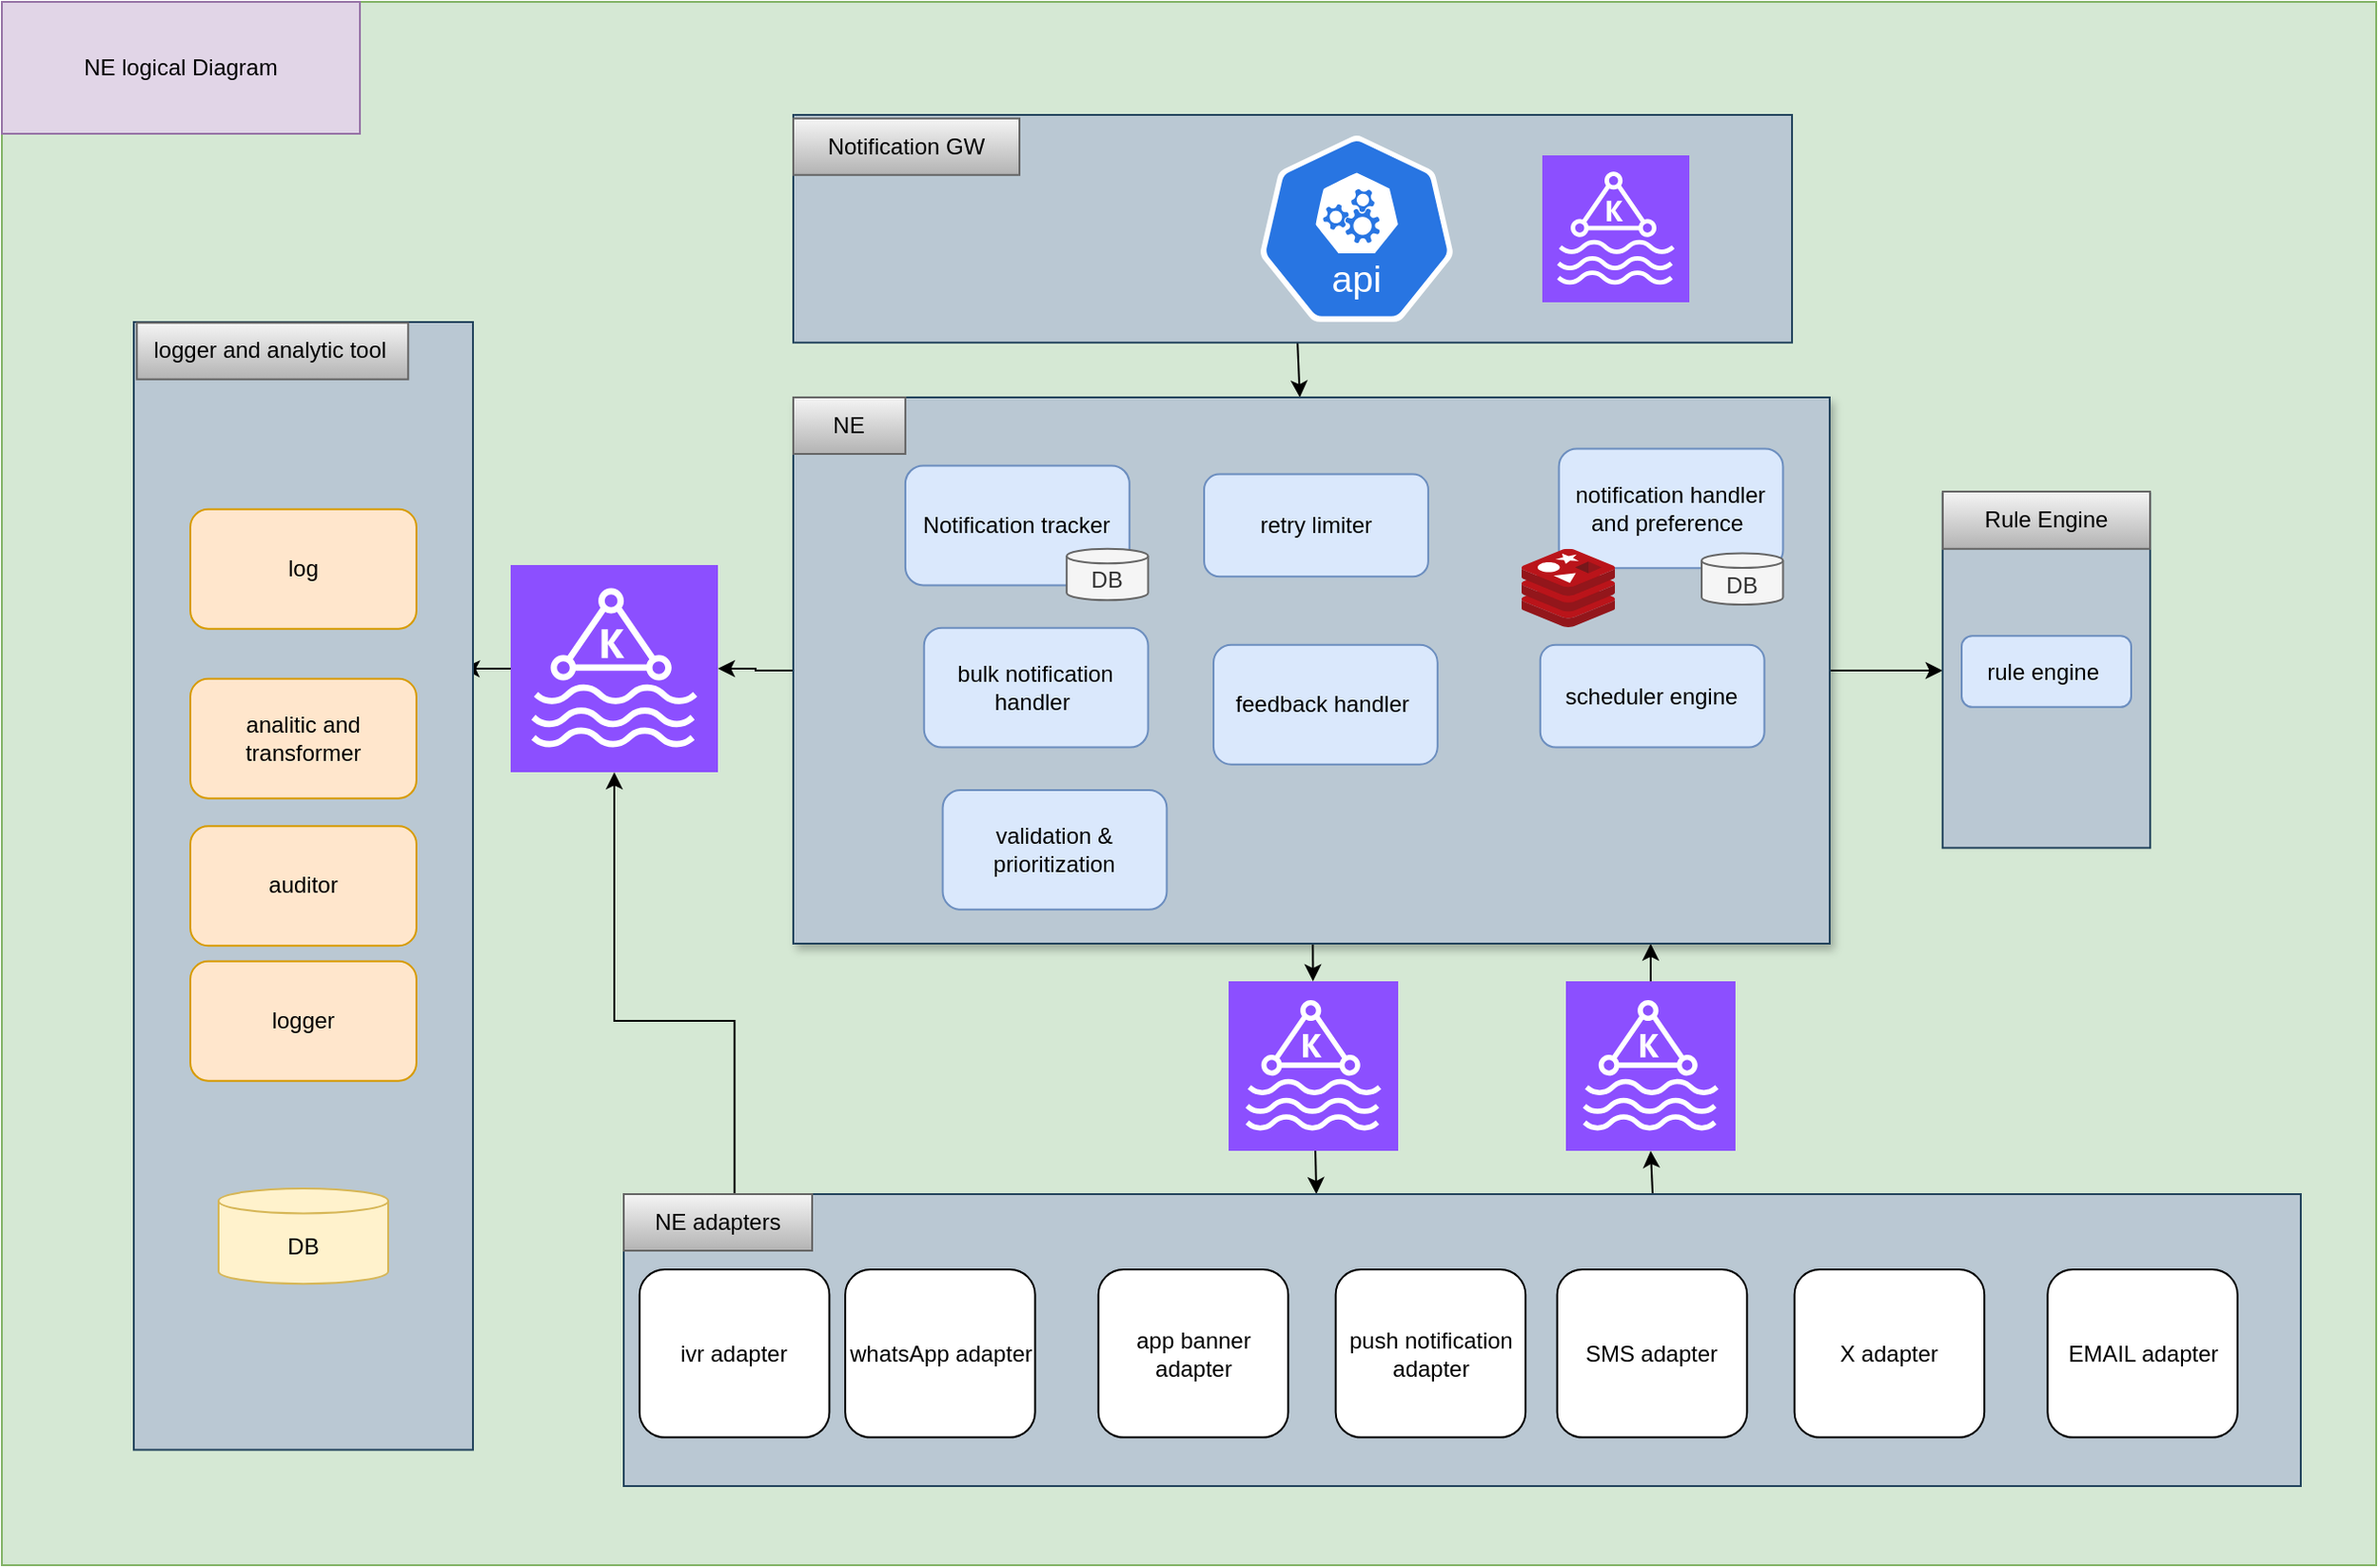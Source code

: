 <mxfile version="24.1.0" type="device" pages="2">
  <diagram id="VB_cwtCmDkAmUUglyBVI" name="Page-1">
    <mxGraphModel dx="2270" dy="1922" grid="1" gridSize="10" guides="1" tooltips="1" connect="1" arrows="1" fold="1" page="1" pageScale="1" pageWidth="850" pageHeight="1100" math="0" shadow="0">
      <root>
        <mxCell id="0" />
        <mxCell id="1" parent="0" />
        <mxCell id="EMb4-I_6_kkn3fWPd_vw-22" value="" style="rounded=0;whiteSpace=wrap;html=1;fillColor=#d5e8d4;strokeColor=#82b366;" vertex="1" parent="1">
          <mxGeometry x="-170" y="-160" width="1260" height="830" as="geometry" />
        </mxCell>
        <mxCell id="Jl6enZVRO5QKS4gQoOEq-31" style="edgeStyle=orthogonalEdgeStyle;rounded=0;orthogonalLoop=1;jettySize=auto;html=1;" parent="1" source="Jl6enZVRO5QKS4gQoOEq-17" target="k5IsuA1HqlK2e17zEIVk-4" edge="1">
          <mxGeometry relative="1" as="geometry">
            <mxPoint x="113" y="546.75" as="targetPoint" />
          </mxGeometry>
        </mxCell>
        <mxCell id="Jl6enZVRO5QKS4gQoOEq-33" style="rounded=0;orthogonalLoop=1;jettySize=auto;html=1;" parent="1" source="Jl6enZVRO5QKS4gQoOEq-1" target="k5IsuA1HqlK2e17zEIVk-5" edge="1">
          <mxGeometry relative="1" as="geometry">
            <mxPoint x="476.1" y="420" as="targetPoint" />
          </mxGeometry>
        </mxCell>
        <mxCell id="k5IsuA1HqlK2e17zEIVk-4" value="" style="sketch=0;points=[[0,0,0],[0.25,0,0],[0.5,0,0],[0.75,0,0],[1,0,0],[0,1,0],[0.25,1,0],[0.5,1,0],[0.75,1,0],[1,1,0],[0,0.25,0],[0,0.5,0],[0,0.75,0],[1,0.25,0],[1,0.5,0],[1,0.75,0]];outlineConnect=0;fontColor=#232F3E;fillColor=#8C4FFF;strokeColor=#ffffff;dashed=0;verticalLabelPosition=bottom;verticalAlign=top;align=center;html=1;fontSize=12;fontStyle=0;aspect=fixed;shape=mxgraph.aws4.resourceIcon;resIcon=mxgraph.aws4.managed_streaming_for_kafka;" parent="1" vertex="1">
          <mxGeometry x="100" y="139" width="110" height="110" as="geometry" />
        </mxCell>
        <mxCell id="k5IsuA1HqlK2e17zEIVk-5" value="" style="sketch=0;points=[[0,0,0],[0.25,0,0],[0.5,0,0],[0.75,0,0],[1,0,0],[0,1,0],[0.25,1,0],[0.5,1,0],[0.75,1,0],[1,1,0],[0,0.25,0],[0,0.5,0],[0,0.75,0],[1,0.25,0],[1,0.5,0],[1,0.75,0]];outlineConnect=0;fontColor=#232F3E;fillColor=#8C4FFF;strokeColor=#ffffff;dashed=0;verticalLabelPosition=bottom;verticalAlign=top;align=center;html=1;fontSize=12;fontStyle=0;aspect=fixed;shape=mxgraph.aws4.resourceIcon;resIcon=mxgraph.aws4.managed_streaming_for_kafka;" parent="1" vertex="1">
          <mxGeometry x="481" y="360" width="90" height="90" as="geometry" />
        </mxCell>
        <mxCell id="sZXREsJ2vSUkKhGYgaMQ-5" style="rounded=0;orthogonalLoop=1;jettySize=auto;html=1;" edge="1" parent="1" source="sZXREsJ2vSUkKhGYgaMQ-2" target="Jl6enZVRO5QKS4gQoOEq-1">
          <mxGeometry relative="1" as="geometry" />
        </mxCell>
        <mxCell id="sZXREsJ2vSUkKhGYgaMQ-9" style="rounded=0;orthogonalLoop=1;jettySize=auto;html=1;entryX=0.413;entryY=0;entryDx=0;entryDy=0;entryPerimeter=0;" edge="1" parent="1" source="k5IsuA1HqlK2e17zEIVk-5" target="Jl6enZVRO5QKS4gQoOEq-16">
          <mxGeometry relative="1" as="geometry" />
        </mxCell>
        <mxCell id="sZXREsJ2vSUkKhGYgaMQ-12" style="edgeStyle=orthogonalEdgeStyle;rounded=0;orthogonalLoop=1;jettySize=auto;html=1;entryX=0.693;entryY=0.97;entryDx=0;entryDy=0;entryPerimeter=0;" edge="1" parent="1" source="k5IsuA1HqlK2e17zEIVk-4" target="Jl6enZVRO5QKS4gQoOEq-12">
          <mxGeometry relative="1" as="geometry" />
        </mxCell>
        <mxCell id="EMb4-I_6_kkn3fWPd_vw-1" value="" style="endArrow=classic;html=1;rounded=0;exitX=0.5;exitY=0;exitDx=0;exitDy=0;entryX=0.5;entryY=1;entryDx=0;entryDy=0;entryPerimeter=0;" edge="1" parent="1" target="EMb4-I_6_kkn3fWPd_vw-2">
          <mxGeometry width="50" height="50" relative="1" as="geometry">
            <mxPoint x="710" y="560" as="sourcePoint" />
            <mxPoint x="710" y="480" as="targetPoint" />
          </mxGeometry>
        </mxCell>
        <mxCell id="EMb4-I_6_kkn3fWPd_vw-2" value="" style="sketch=0;points=[[0,0,0],[0.25,0,0],[0.5,0,0],[0.75,0,0],[1,0,0],[0,1,0],[0.25,1,0],[0.5,1,0],[0.75,1,0],[1,1,0],[0,0.25,0],[0,0.5,0],[0,0.75,0],[1,0.25,0],[1,0.5,0],[1,0.75,0]];outlineConnect=0;fontColor=#232F3E;fillColor=#8C4FFF;strokeColor=#ffffff;dashed=0;verticalLabelPosition=bottom;verticalAlign=top;align=center;html=1;fontSize=12;fontStyle=0;aspect=fixed;shape=mxgraph.aws4.resourceIcon;resIcon=mxgraph.aws4.managed_streaming_for_kafka;" vertex="1" parent="1">
          <mxGeometry x="660" y="360" width="90" height="90" as="geometry" />
        </mxCell>
        <mxCell id="EMb4-I_6_kkn3fWPd_vw-3" style="edgeStyle=orthogonalEdgeStyle;rounded=0;orthogonalLoop=1;jettySize=auto;html=1;entryX=0.827;entryY=1;entryDx=0;entryDy=0;entryPerimeter=0;" edge="1" parent="1" source="EMb4-I_6_kkn3fWPd_vw-2" target="Jl6enZVRO5QKS4gQoOEq-1">
          <mxGeometry relative="1" as="geometry" />
        </mxCell>
        <mxCell id="sZXREsJ2vSUkKhGYgaMQ-11" style="edgeStyle=orthogonalEdgeStyle;rounded=0;orthogonalLoop=1;jettySize=auto;html=1;exitX=0;exitY=0.5;exitDx=0;exitDy=0;" edge="1" parent="1" source="Jl6enZVRO5QKS4gQoOEq-1" target="k5IsuA1HqlK2e17zEIVk-4">
          <mxGeometry relative="1" as="geometry" />
        </mxCell>
        <mxCell id="EMb4-I_6_kkn3fWPd_vw-5" value="" style="group;fillColor=#f5f5f5;fontColor=#333333;strokeColor=#666666;" vertex="1" connectable="0" parent="1">
          <mxGeometry x="160" y="473" width="890" height="155" as="geometry" />
        </mxCell>
        <mxCell id="Jl6enZVRO5QKS4gQoOEq-16" value="" style="rounded=0;whiteSpace=wrap;html=1;fillColor=#bac8d3;strokeColor=#23445d;container=0;" parent="EMb4-I_6_kkn3fWPd_vw-5" vertex="1">
          <mxGeometry width="890" height="155" as="geometry" />
        </mxCell>
        <mxCell id="Jl6enZVRO5QKS4gQoOEq-17" value="ivr adapter" style="rounded=1;whiteSpace=wrap;html=1;container=0;" parent="EMb4-I_6_kkn3fWPd_vw-5" vertex="1">
          <mxGeometry x="8.4" y="40" width="100.75" height="89.17" as="geometry" />
        </mxCell>
        <mxCell id="Jl6enZVRO5QKS4gQoOEq-18" value="whatsApp adapter" style="rounded=1;whiteSpace=wrap;html=1;container=0;" parent="EMb4-I_6_kkn3fWPd_vw-5" vertex="1">
          <mxGeometry x="117.55" y="40" width="100.75" height="89.17" as="geometry" />
        </mxCell>
        <mxCell id="Jl6enZVRO5QKS4gQoOEq-19" value="app banner adapter" style="rounded=1;whiteSpace=wrap;html=1;container=0;" parent="EMb4-I_6_kkn3fWPd_vw-5" vertex="1">
          <mxGeometry x="251.89" y="40" width="100.75" height="89.17" as="geometry" />
        </mxCell>
        <mxCell id="Jl6enZVRO5QKS4gQoOEq-20" value="push notification adapter" style="rounded=1;whiteSpace=wrap;html=1;container=0;" parent="EMb4-I_6_kkn3fWPd_vw-5" vertex="1">
          <mxGeometry x="377.83" y="40" width="100.75" height="89.17" as="geometry" />
        </mxCell>
        <mxCell id="Jl6enZVRO5QKS4gQoOEq-21" value="SMS adapter" style="rounded=1;whiteSpace=wrap;html=1;container=0;" parent="EMb4-I_6_kkn3fWPd_vw-5" vertex="1">
          <mxGeometry x="495.38" y="40" width="100.75" height="89.17" as="geometry" />
        </mxCell>
        <mxCell id="Jl6enZVRO5QKS4gQoOEq-22" value="X adapter" style="rounded=1;whiteSpace=wrap;html=1;container=0;" parent="EMb4-I_6_kkn3fWPd_vw-5" vertex="1">
          <mxGeometry x="621.32" y="40" width="100.75" height="89.17" as="geometry" />
        </mxCell>
        <mxCell id="Jl6enZVRO5QKS4gQoOEq-23" value="EMAIL adapter" style="rounded=1;whiteSpace=wrap;html=1;container=0;" parent="EMb4-I_6_kkn3fWPd_vw-5" vertex="1">
          <mxGeometry x="755.66" y="40" width="100.75" height="89.17" as="geometry" />
        </mxCell>
        <mxCell id="sZXREsJ2vSUkKhGYgaMQ-13" value="NE adapters" style="text;html=1;align=center;verticalAlign=middle;whiteSpace=wrap;rounded=0;fillColor=#f5f5f5;gradientColor=#b3b3b3;strokeColor=#666666;container=0;" vertex="1" parent="EMb4-I_6_kkn3fWPd_vw-5">
          <mxGeometry width="100" height="30" as="geometry" />
        </mxCell>
        <mxCell id="EMb4-I_6_kkn3fWPd_vw-8" value="" style="group" vertex="1" connectable="0" parent="1">
          <mxGeometry x="-100.005" y="10.005" width="180" height="598.75" as="geometry" />
        </mxCell>
        <mxCell id="Jl6enZVRO5QKS4gQoOEq-12" value="" style="rounded=0;whiteSpace=wrap;html=1;rotation=-90;fillColor=#bac8d3;strokeColor=#23445d;shadow=0;glass=0;container=0;" parent="EMb4-I_6_kkn3fWPd_vw-8" vertex="1">
          <mxGeometry x="-209.375" y="209.375" width="598.75" height="180" as="geometry" />
        </mxCell>
        <mxCell id="k5IsuA1HqlK2e17zEIVk-7" value="analitic and transformer" style="rounded=1;whiteSpace=wrap;html=1;fillColor=#ffe6cc;strokeColor=#d79b00;container=0;" parent="EMb4-I_6_kkn3fWPd_vw-8" vertex="1">
          <mxGeometry x="30.005" y="189.375" width="120" height="63.438" as="geometry" />
        </mxCell>
        <mxCell id="k5IsuA1HqlK2e17zEIVk-18" value="auditor" style="rounded=1;whiteSpace=wrap;html=1;fillColor=#ffe6cc;strokeColor=#d79b00;container=0;" parent="EMb4-I_6_kkn3fWPd_vw-8" vertex="1">
          <mxGeometry x="30.005" y="267.655" width="120" height="63.438" as="geometry" />
        </mxCell>
        <mxCell id="k5IsuA1HqlK2e17zEIVk-19" value="logger" style="rounded=1;whiteSpace=wrap;html=1;fillColor=#ffe6cc;strokeColor=#d79b00;container=0;" parent="EMb4-I_6_kkn3fWPd_vw-8" vertex="1">
          <mxGeometry x="30.005" y="339.375" width="120" height="63.438" as="geometry" />
        </mxCell>
        <mxCell id="Jl6enZVRO5QKS4gQoOEq-36" value="DB" style="shape=cylinder3;whiteSpace=wrap;html=1;boundedLbl=1;backgroundOutline=1;size=6.615;fillColor=#fff2cc;strokeColor=#d6b656;container=0;" parent="EMb4-I_6_kkn3fWPd_vw-8" vertex="1">
          <mxGeometry x="45.01" y="459.99" width="90" height="50.62" as="geometry" />
        </mxCell>
        <mxCell id="sZXREsJ2vSUkKhGYgaMQ-8" value="logger and analytic tool&amp;nbsp;" style="text;html=1;align=center;verticalAlign=middle;whiteSpace=wrap;rounded=0;fillColor=#f5f5f5;gradientColor=#b3b3b3;strokeColor=#666666;container=0;" vertex="1" parent="EMb4-I_6_kkn3fWPd_vw-8">
          <mxGeometry x="1.625" y="0.375" width="144" height="30" as="geometry" />
        </mxCell>
        <mxCell id="sZXREsJ2vSUkKhGYgaMQ-15" value="log" style="rounded=1;whiteSpace=wrap;html=1;fillColor=#ffe6cc;strokeColor=#d79b00;container=0;" vertex="1" parent="EMb4-I_6_kkn3fWPd_vw-8">
          <mxGeometry x="30.005" y="99.375" width="120" height="63.438" as="geometry" />
        </mxCell>
        <mxCell id="EMb4-I_6_kkn3fWPd_vw-9" value="" style="group" vertex="1" connectable="0" parent="1">
          <mxGeometry x="250" y="-100" width="530" height="120.88" as="geometry" />
        </mxCell>
        <mxCell id="sZXREsJ2vSUkKhGYgaMQ-2" value="" style="rounded=0;whiteSpace=wrap;html=1;fillColor=#bac8d3;strokeColor=#23445d;container=0;" vertex="1" parent="EMb4-I_6_kkn3fWPd_vw-9">
          <mxGeometry width="530" height="120.88" as="geometry" />
        </mxCell>
        <mxCell id="k5IsuA1HqlK2e17zEIVk-1" value="" style="sketch=0;points=[[0,0,0],[0.25,0,0],[0.5,0,0],[0.75,0,0],[1,0,0],[0,1,0],[0.25,1,0],[0.5,1,0],[0.75,1,0],[1,1,0],[0,0.25,0],[0,0.5,0],[0,0.75,0],[1,0.25,0],[1,0.5,0],[1,0.75,0]];outlineConnect=0;fontColor=#232F3E;fillColor=#8C4FFF;strokeColor=#ffffff;dashed=0;verticalLabelPosition=bottom;verticalAlign=top;align=center;html=1;fontSize=12;fontStyle=0;aspect=fixed;shape=mxgraph.aws4.resourceIcon;resIcon=mxgraph.aws4.managed_streaming_for_kafka;container=0;" parent="EMb4-I_6_kkn3fWPd_vw-9" vertex="1">
          <mxGeometry x="397.5" y="21.44" width="78" height="78" as="geometry" />
        </mxCell>
        <mxCell id="k5IsuA1HqlK2e17zEIVk-3" value="" style="aspect=fixed;sketch=0;html=1;dashed=0;whitespace=wrap;fillColor=#2875E2;strokeColor=#ffffff;points=[[0.005,0.63,0],[0.1,0.2,0],[0.9,0.2,0],[0.5,0,0],[0.995,0.63,0],[0.72,0.99,0],[0.5,1,0],[0.28,0.99,0]];shape=mxgraph.kubernetes.icon2;kubernetesLabel=1;prIcon=api;container=0;" parent="EMb4-I_6_kkn3fWPd_vw-9" vertex="1">
          <mxGeometry x="247.5" y="11" width="103" height="98.88" as="geometry" />
        </mxCell>
        <mxCell id="sZXREsJ2vSUkKhGYgaMQ-3" value="Notification GW" style="text;html=1;align=center;verticalAlign=middle;whiteSpace=wrap;rounded=0;fillColor=#f5f5f5;strokeColor=#666666;gradientColor=#b3b3b3;container=0;" vertex="1" parent="EMb4-I_6_kkn3fWPd_vw-9">
          <mxGeometry y="1.88" width="120" height="30" as="geometry" />
        </mxCell>
        <mxCell id="sZXREsJ2vSUkKhGYgaMQ-10" style="rounded=0;orthogonalLoop=1;jettySize=auto;html=1;" edge="1" parent="1" source="Jl6enZVRO5QKS4gQoOEq-1" target="Jl6enZVRO5QKS4gQoOEq-2">
          <mxGeometry relative="1" as="geometry">
            <mxPoint x="890" y="195" as="targetPoint" />
          </mxGeometry>
        </mxCell>
        <mxCell id="EMb4-I_6_kkn3fWPd_vw-10" value="" style="group" vertex="1" connectable="0" parent="1">
          <mxGeometry x="250" y="50" width="550" height="290.0" as="geometry" />
        </mxCell>
        <mxCell id="Jl6enZVRO5QKS4gQoOEq-26" value="" style="group;rounded=0;glass=0;fillColor=#dae8fc;strokeColor=#6c8ebf;shadow=0;container=0;" parent="EMb4-I_6_kkn3fWPd_vw-10" vertex="1" connectable="0">
          <mxGeometry width="550" height="290" as="geometry" />
        </mxCell>
        <mxCell id="Jl6enZVRO5QKS4gQoOEq-1" value="" style="rounded=0;whiteSpace=wrap;html=1;strokeColor=#23445d;shadow=1;fillColor=#bac8d3;container=0;" parent="EMb4-I_6_kkn3fWPd_vw-10" vertex="1">
          <mxGeometry width="550" height="290.0" as="geometry" />
        </mxCell>
        <mxCell id="Jl6enZVRO5QKS4gQoOEq-6" value="retry limiter" style="rounded=1;whiteSpace=wrap;html=1;fillColor=#dae8fc;strokeColor=#6c8ebf;container=0;" parent="EMb4-I_6_kkn3fWPd_vw-10" vertex="1">
          <mxGeometry x="218.018" y="40.781" width="118.919" height="54.375" as="geometry" />
        </mxCell>
        <mxCell id="Jl6enZVRO5QKS4gQoOEq-7" value="notification handler and preference&amp;nbsp;" style="rounded=1;whiteSpace=wrap;html=1;fillColor=#dae8fc;strokeColor=#6c8ebf;container=0;" parent="EMb4-I_6_kkn3fWPd_vw-10" vertex="1">
          <mxGeometry x="406.306" y="27.188" width="118.919" height="63.438" as="geometry" />
        </mxCell>
        <mxCell id="Jl6enZVRO5QKS4gQoOEq-8" value="scheduler engine" style="rounded=1;whiteSpace=wrap;html=1;fillColor=#dae8fc;strokeColor=#6c8ebf;container=0;" parent="EMb4-I_6_kkn3fWPd_vw-10" vertex="1">
          <mxGeometry x="396.396" y="131.406" width="118.919" height="54.375" as="geometry" />
        </mxCell>
        <mxCell id="Jl6enZVRO5QKS4gQoOEq-10" value="feedback handler&amp;nbsp;" style="rounded=1;whiteSpace=wrap;html=1;fillColor=#dae8fc;strokeColor=#6c8ebf;container=0;" parent="EMb4-I_6_kkn3fWPd_vw-10" vertex="1">
          <mxGeometry x="222.973" y="131.406" width="118.919" height="63.438" as="geometry" />
        </mxCell>
        <mxCell id="Jl6enZVRO5QKS4gQoOEq-11" value="Notification tracker" style="rounded=1;whiteSpace=wrap;html=1;fillColor=#dae8fc;strokeColor=#6c8ebf;container=0;" parent="EMb4-I_6_kkn3fWPd_vw-10" vertex="1">
          <mxGeometry x="59.459" y="36.25" width="118.919" height="63.438" as="geometry" />
        </mxCell>
        <mxCell id="Jl6enZVRO5QKS4gQoOEq-13" value="bulk notification handler&amp;nbsp;" style="rounded=1;whiteSpace=wrap;html=1;fillColor=#dae8fc;strokeColor=#6c8ebf;container=0;" parent="EMb4-I_6_kkn3fWPd_vw-10" vertex="1">
          <mxGeometry x="69.369" y="122.344" width="118.919" height="63.438" as="geometry" />
        </mxCell>
        <mxCell id="Jl6enZVRO5QKS4gQoOEq-14" value="validation &amp;amp; prioritization" style="rounded=1;whiteSpace=wrap;html=1;fillColor=#dae8fc;strokeColor=#6c8ebf;container=0;" parent="EMb4-I_6_kkn3fWPd_vw-10" vertex="1">
          <mxGeometry x="79.279" y="208.438" width="118.919" height="63.438" as="geometry" />
        </mxCell>
        <mxCell id="k5IsuA1HqlK2e17zEIVk-20" value="" style="image;sketch=0;aspect=fixed;html=1;points=[];align=center;fontSize=12;image=img/lib/mscae/Cache_Redis_Product.svg;container=0;" parent="EMb4-I_6_kkn3fWPd_vw-10" vertex="1">
          <mxGeometry x="386.486" y="80.34" width="49.55" height="41.622" as="geometry" />
        </mxCell>
        <mxCell id="sZXREsJ2vSUkKhGYgaMQ-6" value="NE" style="text;html=1;align=center;verticalAlign=middle;whiteSpace=wrap;rounded=0;fillColor=#f5f5f5;gradientColor=#b3b3b3;strokeColor=#666666;container=0;" vertex="1" parent="EMb4-I_6_kkn3fWPd_vw-10">
          <mxGeometry width="59.459" height="30" as="geometry" />
        </mxCell>
        <mxCell id="Jl6enZVRO5QKS4gQoOEq-35" value="DB" style="shape=cylinder3;whiteSpace=wrap;html=1;boundedLbl=1;backgroundOutline=1;size=3.88;fillColor=#f5f5f5;strokeColor=#666666;fontColor=#333333;container=0;" parent="EMb4-I_6_kkn3fWPd_vw-10" vertex="1">
          <mxGeometry x="482.03" y="82.71" width="43.2" height="27.29" as="geometry" />
        </mxCell>
        <mxCell id="EMb4-I_6_kkn3fWPd_vw-19" value="DB" style="shape=cylinder3;whiteSpace=wrap;html=1;boundedLbl=1;backgroundOutline=1;size=3.88;fillColor=#f5f5f5;strokeColor=#666666;fontColor=#333333;container=0;" vertex="1" parent="EMb4-I_6_kkn3fWPd_vw-10">
          <mxGeometry x="145.09" y="80.34" width="43.2" height="27.29" as="geometry" />
        </mxCell>
        <mxCell id="Jl6enZVRO5QKS4gQoOEq-2" value="" style="rounded=0;whiteSpace=wrap;html=1;rotation=-90;fillColor=#bac8d3;strokeColor=#23445d;container=0;" parent="1" vertex="1">
          <mxGeometry x="820.82" y="139.9" width="188.36" height="110.19" as="geometry" />
        </mxCell>
        <mxCell id="Jl6enZVRO5QKS4gQoOEq-9" value="rule engine&amp;nbsp;" style="rounded=1;whiteSpace=wrap;html=1;fillColor=#dae8fc;strokeColor=#6c8ebf;container=0;" parent="1" vertex="1">
          <mxGeometry x="870" y="176.62" width="90" height="37.78" as="geometry" />
        </mxCell>
        <mxCell id="sZXREsJ2vSUkKhGYgaMQ-14" value="Rule Engine" style="text;html=1;align=center;verticalAlign=middle;whiteSpace=wrap;rounded=0;fillColor=#f5f5f5;strokeColor=#666666;container=0;gradientColor=#b3b3b3;" vertex="1" parent="1">
          <mxGeometry x="860" y="100" width="110" height="30.4" as="geometry" />
        </mxCell>
        <mxCell id="EMb4-I_6_kkn3fWPd_vw-23" value="NE logical Diagram" style="text;html=1;align=center;verticalAlign=middle;whiteSpace=wrap;rounded=0;fillColor=#e1d5e7;strokeColor=#9673a6;" vertex="1" parent="1">
          <mxGeometry x="-170" y="-160" width="190" height="70" as="geometry" />
        </mxCell>
      </root>
    </mxGraphModel>
  </diagram>
  <diagram id="LpZVj1zWusFaGjmq1dO1" name="Page-2">
    <mxGraphModel dx="3432" dy="2595" grid="1" gridSize="10" guides="1" tooltips="1" connect="1" arrows="1" fold="1" page="1" pageScale="1" pageWidth="850" pageHeight="1100" math="0" shadow="0">
      <root>
        <mxCell id="0" />
        <mxCell id="1" parent="0" />
        <mxCell id="NulfKXKr91ndDf2pSUQ9-1" style="rounded=0;orthogonalLoop=1;jettySize=auto;html=1;" parent="1" source="NulfKXKr91ndDf2pSUQ9-15" target="NulfKXKr91ndDf2pSUQ9-25" edge="1">
          <mxGeometry relative="1" as="geometry" />
        </mxCell>
        <mxCell id="NulfKXKr91ndDf2pSUQ9-2" value="API -kafka" style="rounded=1;whiteSpace=wrap;html=1;fillColor=#fff2cc;strokeColor=#d6b656;" parent="1" vertex="1">
          <mxGeometry x="200" y="-30" width="610" height="60" as="geometry" />
        </mxCell>
        <mxCell id="NulfKXKr91ndDf2pSUQ9-3" style="rounded=0;orthogonalLoop=1;jettySize=auto;html=1;entryX=0.569;entryY=-0.006;entryDx=0;entryDy=0;entryPerimeter=0;" parent="1" source="NulfKXKr91ndDf2pSUQ9-2" target="NulfKXKr91ndDf2pSUQ9-15" edge="1">
          <mxGeometry relative="1" as="geometry" />
        </mxCell>
        <mxCell id="NulfKXKr91ndDf2pSUQ9-4" value="analytic tool and logger" style="rounded=1;whiteSpace=wrap;html=1;rotation=-90;fillColor=#ffe6cc;strokeColor=#d79b00;" parent="1" vertex="1">
          <mxGeometry x="-341.87" y="281.88" width="598.75" height="100" as="geometry" />
        </mxCell>
        <mxCell id="NulfKXKr91ndDf2pSUQ9-5" value="" style="group;fillColor=#d5e8d4;strokeColor=#82b366;" parent="1" vertex="1" connectable="0">
          <mxGeometry x="190" y="505" width="890" height="90" as="geometry" />
        </mxCell>
        <mxCell id="NulfKXKr91ndDf2pSUQ9-6" value="" style="rounded=1;whiteSpace=wrap;html=1;fillColor=#d5e8d4;strokeColor=#82b366;" parent="NulfKXKr91ndDf2pSUQ9-5" vertex="1">
          <mxGeometry width="890" height="90" as="geometry" />
        </mxCell>
        <mxCell id="NulfKXKr91ndDf2pSUQ9-7" value="ivr adapter" style="rounded=1;whiteSpace=wrap;html=1;" parent="NulfKXKr91ndDf2pSUQ9-5" vertex="1">
          <mxGeometry x="8.396" y="15" width="100.755" height="60" as="geometry" />
        </mxCell>
        <mxCell id="NulfKXKr91ndDf2pSUQ9-8" value="whatsApp adapter" style="rounded=1;whiteSpace=wrap;html=1;" parent="NulfKXKr91ndDf2pSUQ9-5" vertex="1">
          <mxGeometry x="117.547" y="15" width="100.755" height="60" as="geometry" />
        </mxCell>
        <mxCell id="NulfKXKr91ndDf2pSUQ9-9" value="app banner adapter" style="rounded=1;whiteSpace=wrap;html=1;" parent="NulfKXKr91ndDf2pSUQ9-5" vertex="1">
          <mxGeometry x="251.887" y="15" width="100.755" height="60" as="geometry" />
        </mxCell>
        <mxCell id="NulfKXKr91ndDf2pSUQ9-10" value="push notification adapter" style="rounded=1;whiteSpace=wrap;html=1;" parent="NulfKXKr91ndDf2pSUQ9-5" vertex="1">
          <mxGeometry x="377.83" y="15" width="100.755" height="60" as="geometry" />
        </mxCell>
        <mxCell id="NulfKXKr91ndDf2pSUQ9-11" value="SMS adapter" style="rounded=1;whiteSpace=wrap;html=1;" parent="NulfKXKr91ndDf2pSUQ9-5" vertex="1">
          <mxGeometry x="495.377" y="15" width="100.755" height="60" as="geometry" />
        </mxCell>
        <mxCell id="NulfKXKr91ndDf2pSUQ9-12" value="EMAIL adapter" style="rounded=1;whiteSpace=wrap;html=1;" parent="NulfKXKr91ndDf2pSUQ9-5" vertex="1">
          <mxGeometry x="621.321" y="15" width="100.755" height="60" as="geometry" />
        </mxCell>
        <mxCell id="NulfKXKr91ndDf2pSUQ9-13" value="EMAIL adapter" style="rounded=1;whiteSpace=wrap;html=1;" parent="NulfKXKr91ndDf2pSUQ9-5" vertex="1">
          <mxGeometry x="755.66" y="15" width="100.755" height="60" as="geometry" />
        </mxCell>
        <mxCell id="NulfKXKr91ndDf2pSUQ9-14" value="" style="group" parent="1" vertex="1" connectable="0">
          <mxGeometry x="200" y="80" width="555" height="290" as="geometry" />
        </mxCell>
        <mxCell id="NulfKXKr91ndDf2pSUQ9-15" value="" style="rounded=1;whiteSpace=wrap;html=1;fillColor=#d5e8d4;strokeColor=#82b366;" parent="NulfKXKr91ndDf2pSUQ9-14" vertex="1">
          <mxGeometry width="555" height="290.0" as="geometry" />
        </mxCell>
        <mxCell id="NulfKXKr91ndDf2pSUQ9-16" value="retry limiter" style="rounded=1;whiteSpace=wrap;html=1;fillColor=#ffe6cc;strokeColor=#d79b00;" parent="NulfKXKr91ndDf2pSUQ9-14" vertex="1">
          <mxGeometry x="220" y="40.781" width="120" height="54.375" as="geometry" />
        </mxCell>
        <mxCell id="NulfKXKr91ndDf2pSUQ9-17" value="notification handler and preference&amp;nbsp;" style="rounded=1;whiteSpace=wrap;html=1;fillColor=#ffe6cc;strokeColor=#d79b00;" parent="NulfKXKr91ndDf2pSUQ9-14" vertex="1">
          <mxGeometry x="410" y="27.188" width="120" height="63.438" as="geometry" />
        </mxCell>
        <mxCell id="NulfKXKr91ndDf2pSUQ9-18" value="scheduler engine" style="rounded=1;whiteSpace=wrap;html=1;fillColor=#ffe6cc;strokeColor=#d79b00;" parent="NulfKXKr91ndDf2pSUQ9-14" vertex="1">
          <mxGeometry x="400" y="131.406" width="120" height="54.375" as="geometry" />
        </mxCell>
        <mxCell id="NulfKXKr91ndDf2pSUQ9-19" value="feedback handler&amp;nbsp;" style="rounded=1;whiteSpace=wrap;html=1;fillColor=#ffe6cc;strokeColor=#d79b00;" parent="NulfKXKr91ndDf2pSUQ9-14" vertex="1">
          <mxGeometry x="225" y="131.406" width="120" height="63.438" as="geometry" />
        </mxCell>
        <mxCell id="NulfKXKr91ndDf2pSUQ9-20" value="Notification tracker" style="rounded=1;whiteSpace=wrap;html=1;fillColor=#ffe6cc;strokeColor=#d79b00;" parent="NulfKXKr91ndDf2pSUQ9-14" vertex="1">
          <mxGeometry x="60" y="36.25" width="120" height="63.438" as="geometry" />
        </mxCell>
        <mxCell id="NulfKXKr91ndDf2pSUQ9-21" value="bulk notification handler&amp;nbsp;" style="rounded=1;whiteSpace=wrap;html=1;fillColor=#ffe6cc;strokeColor=#d79b00;" parent="NulfKXKr91ndDf2pSUQ9-14" vertex="1">
          <mxGeometry x="70" y="122.344" width="120" height="63.438" as="geometry" />
        </mxCell>
        <mxCell id="NulfKXKr91ndDf2pSUQ9-22" value="validation &amp;amp; prioritization" style="rounded=1;whiteSpace=wrap;html=1;fillColor=#ffe6cc;strokeColor=#d79b00;" parent="NulfKXKr91ndDf2pSUQ9-14" vertex="1">
          <mxGeometry x="80" y="208.438" width="120" height="63.438" as="geometry" />
        </mxCell>
        <mxCell id="NulfKXKr91ndDf2pSUQ9-23" value="redis" style="shape=cylinder3;whiteSpace=wrap;html=1;boundedLbl=1;backgroundOutline=1;size=15;fillColor=#fff2cc;strokeColor=#d6b656;" parent="NulfKXKr91ndDf2pSUQ9-14" vertex="1">
          <mxGeometry x="485" y="60" width="60" height="50" as="geometry" />
        </mxCell>
        <mxCell id="NulfKXKr91ndDf2pSUQ9-24" value="" style="group;fillColor=#dae8fc;strokeColor=#6c8ebf;" parent="1" vertex="1" connectable="0">
          <mxGeometry x="875" y="50" width="175" height="410" as="geometry" />
        </mxCell>
        <mxCell id="NulfKXKr91ndDf2pSUQ9-25" value="" style="rounded=1;whiteSpace=wrap;html=1;rotation=-90;fillColor=#d5e8d4;strokeColor=#82b366;" parent="NulfKXKr91ndDf2pSUQ9-24" vertex="1">
          <mxGeometry x="-117.5" y="117.5" width="410" height="175" as="geometry" />
        </mxCell>
        <mxCell id="NulfKXKr91ndDf2pSUQ9-26" value="rule engine&amp;nbsp;" style="rounded=1;whiteSpace=wrap;html=1;" parent="NulfKXKr91ndDf2pSUQ9-24" vertex="1">
          <mxGeometry x="27.5" y="40" width="120" height="60" as="geometry" />
        </mxCell>
        <mxCell id="NulfKXKr91ndDf2pSUQ9-27" value="DB" style="shape=cylinder3;whiteSpace=wrap;html=1;boundedLbl=1;backgroundOutline=1;size=15;fillColor=#dae8fc;strokeColor=#6c8ebf;" parent="NulfKXKr91ndDf2pSUQ9-24" vertex="1">
          <mxGeometry x="71" y="183" width="60" height="80" as="geometry" />
        </mxCell>
        <mxCell id="NulfKXKr91ndDf2pSUQ9-28" value="kafka" style="shape=cylinder3;whiteSpace=wrap;html=1;boundedLbl=1;backgroundOutline=1;size=15;fillColor=#fff2cc;strokeColor=#d6b656;" parent="1" vertex="1">
          <mxGeometry x="50" y="60" width="60" height="550" as="geometry" />
        </mxCell>
        <mxCell id="NulfKXKr91ndDf2pSUQ9-29" style="rounded=0;orthogonalLoop=1;jettySize=auto;html=1;entryX=1.033;entryY=0.421;entryDx=0;entryDy=0;entryPerimeter=0;" parent="1" source="NulfKXKr91ndDf2pSUQ9-15" target="NulfKXKr91ndDf2pSUQ9-28" edge="1">
          <mxGeometry relative="1" as="geometry" />
        </mxCell>
        <mxCell id="NulfKXKr91ndDf2pSUQ9-30" style="rounded=0;orthogonalLoop=1;jettySize=auto;html=1;entryX=0.597;entryY=0.985;entryDx=0;entryDy=0;entryPerimeter=0;" parent="1" source="NulfKXKr91ndDf2pSUQ9-28" target="NulfKXKr91ndDf2pSUQ9-4" edge="1">
          <mxGeometry relative="1" as="geometry" />
        </mxCell>
        <mxCell id="NulfKXKr91ndDf2pSUQ9-31" style="edgeStyle=orthogonalEdgeStyle;rounded=0;orthogonalLoop=1;jettySize=auto;html=1;entryX=1.05;entryY=0.885;entryDx=0;entryDy=0;entryPerimeter=0;" parent="1" source="NulfKXKr91ndDf2pSUQ9-7" target="NulfKXKr91ndDf2pSUQ9-28" edge="1">
          <mxGeometry relative="1" as="geometry" />
        </mxCell>
        <mxCell id="NulfKXKr91ndDf2pSUQ9-32" value="kafka" style="shape=cylinder3;whiteSpace=wrap;html=1;boundedLbl=1;backgroundOutline=1;size=15;rotation=-90;fillColor=#fff2cc;strokeColor=#d6b656;" parent="1" vertex="1">
          <mxGeometry x="472.5" y="312.5" width="60" height="275" as="geometry" />
        </mxCell>
        <mxCell id="NulfKXKr91ndDf2pSUQ9-33" style="edgeStyle=orthogonalEdgeStyle;rounded=0;orthogonalLoop=1;jettySize=auto;html=1;entryX=1;entryY=0.404;entryDx=0;entryDy=0;entryPerimeter=0;" parent="1" source="NulfKXKr91ndDf2pSUQ9-15" target="NulfKXKr91ndDf2pSUQ9-32" edge="1">
          <mxGeometry relative="1" as="geometry" />
        </mxCell>
        <mxCell id="NulfKXKr91ndDf2pSUQ9-34" style="rounded=0;orthogonalLoop=1;jettySize=auto;html=1;entryX=0.353;entryY=0;entryDx=0;entryDy=0;entryPerimeter=0;" parent="1" source="NulfKXKr91ndDf2pSUQ9-32" target="NulfKXKr91ndDf2pSUQ9-6" edge="1">
          <mxGeometry relative="1" as="geometry" />
        </mxCell>
      </root>
    </mxGraphModel>
  </diagram>
</mxfile>
